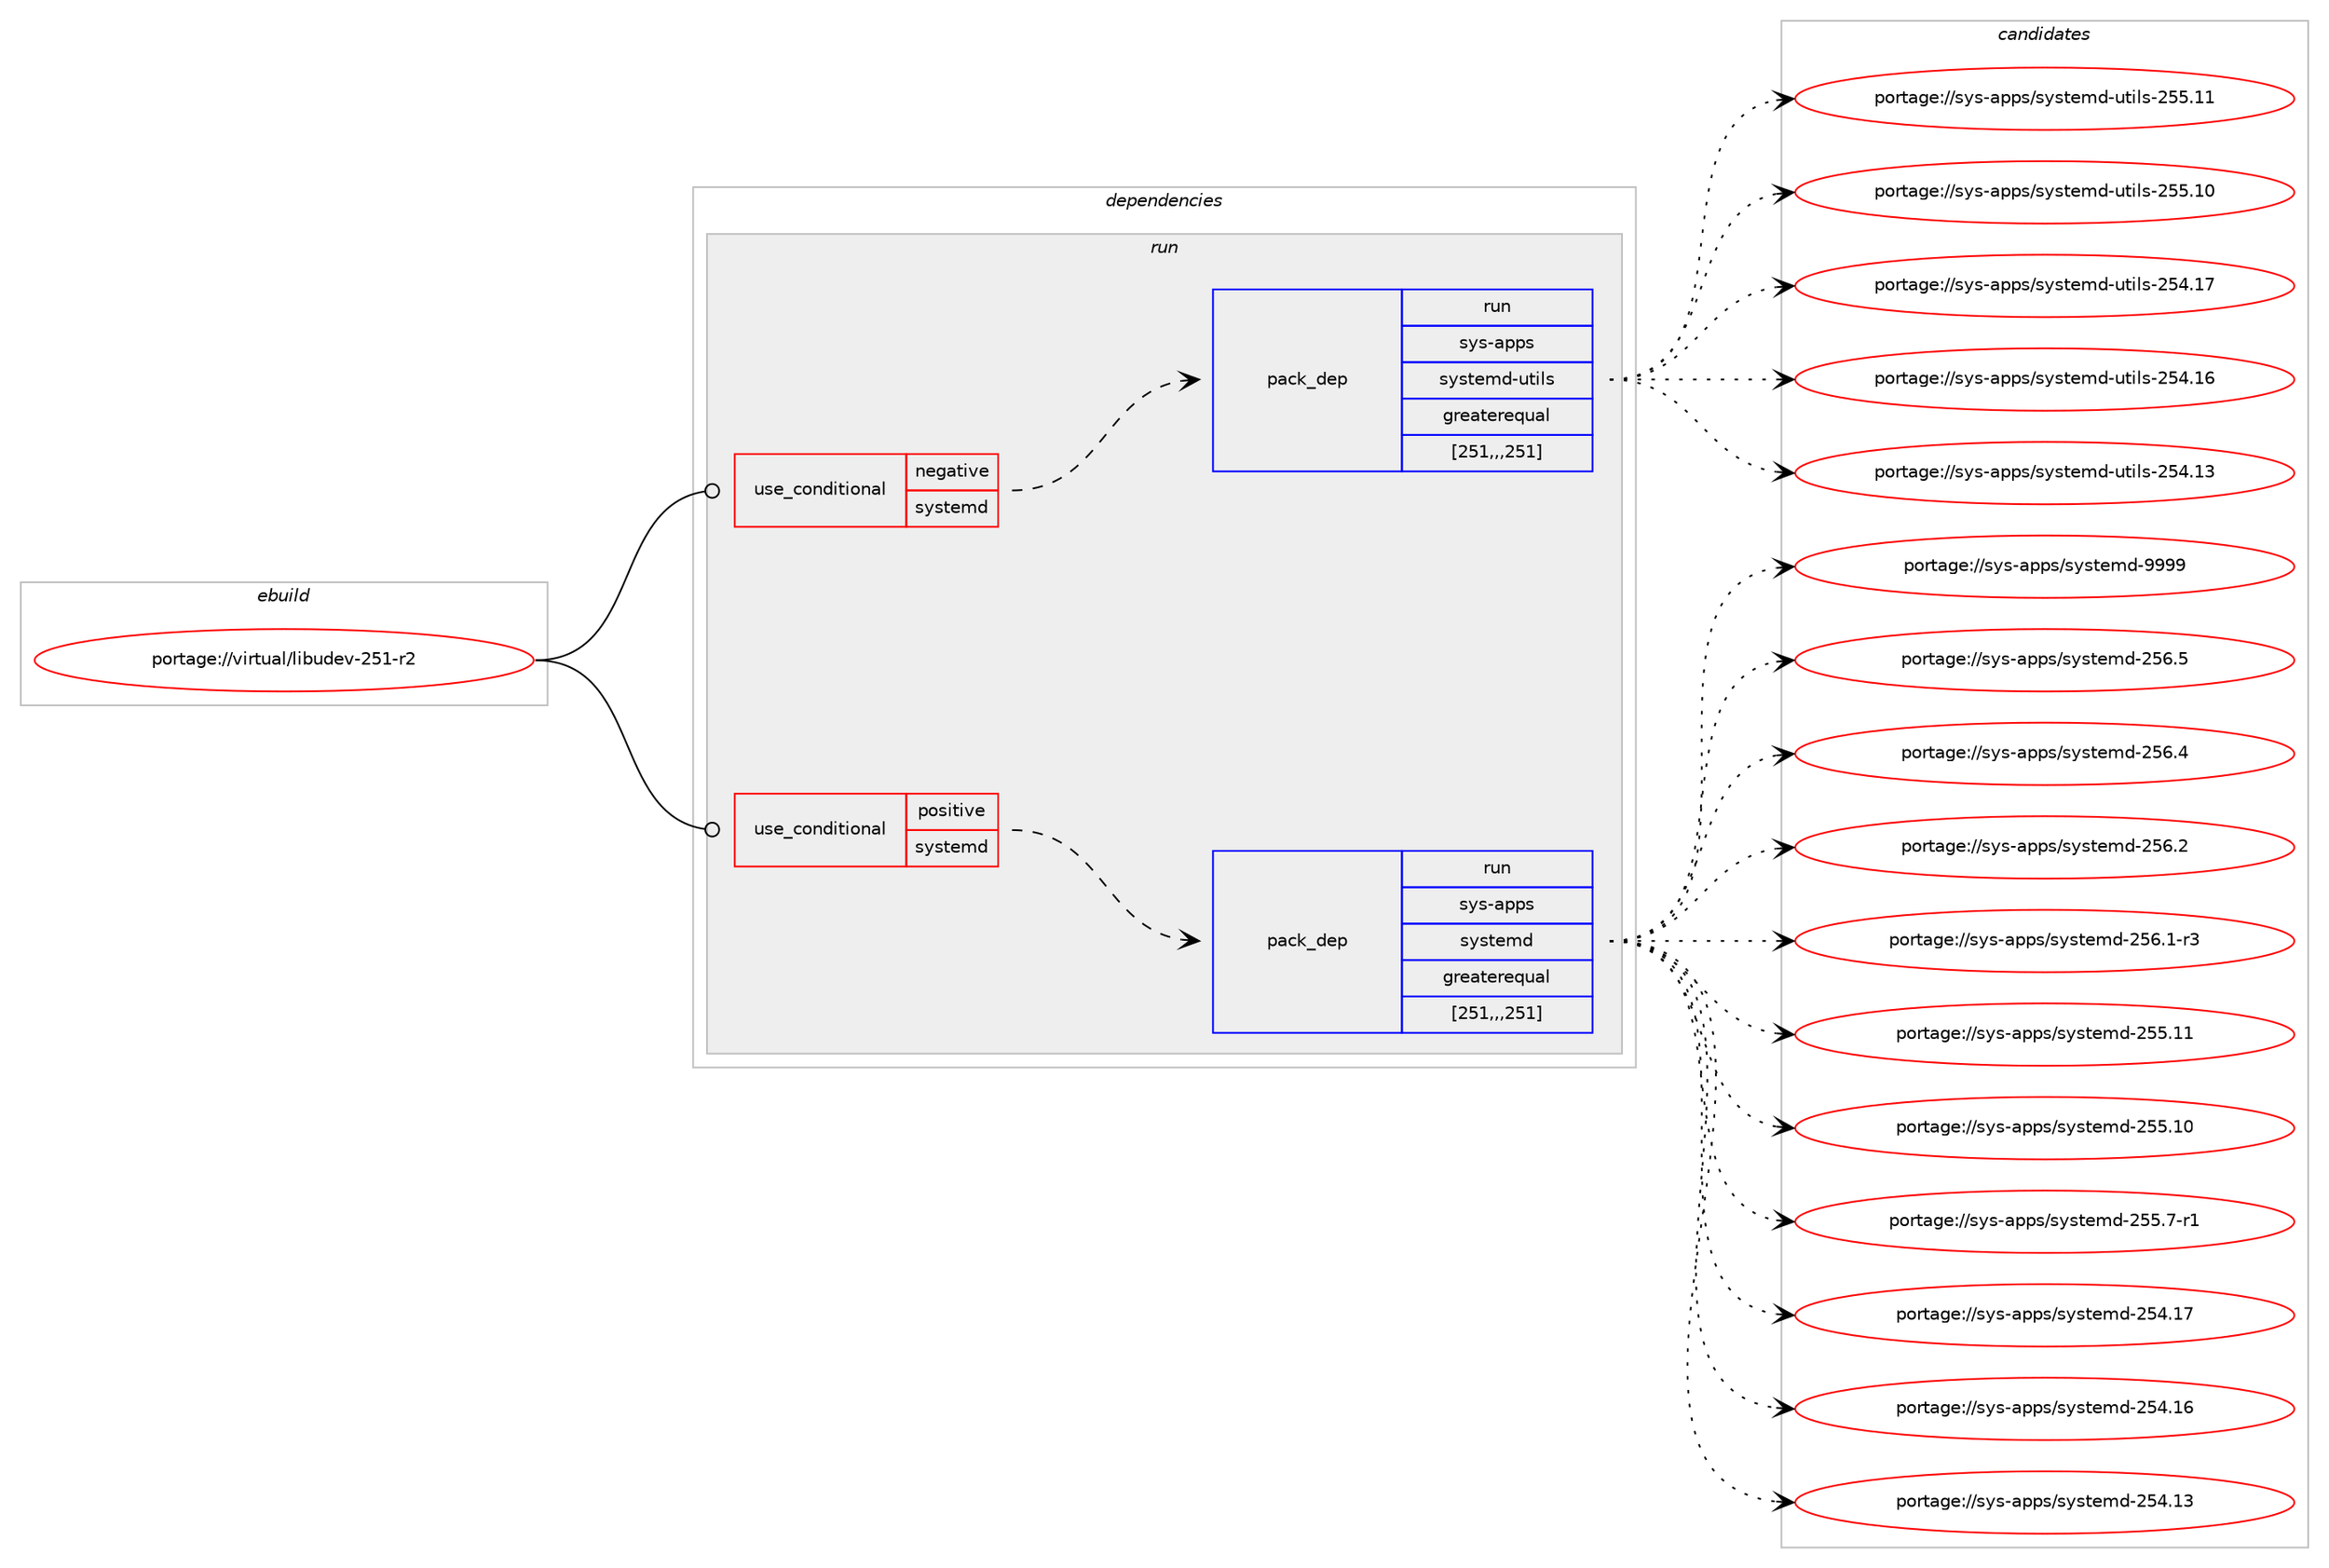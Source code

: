 digraph prolog {

# *************
# Graph options
# *************

newrank=true;
concentrate=true;
compound=true;
graph [rankdir=LR,fontname=Helvetica,fontsize=10,ranksep=1.5];#, ranksep=2.5, nodesep=0.2];
edge  [arrowhead=vee];
node  [fontname=Helvetica,fontsize=10];

# **********
# The ebuild
# **********

subgraph cluster_leftcol {
color=gray;
label=<<i>ebuild</i>>;
id [label="portage://virtual/libudev-251-r2", color=red, width=4, href="../virtual/libudev-251-r2.svg"];
}

# ****************
# The dependencies
# ****************

subgraph cluster_midcol {
color=gray;
label=<<i>dependencies</i>>;
subgraph cluster_compile {
fillcolor="#eeeeee";
style=filled;
label=<<i>compile</i>>;
}
subgraph cluster_compileandrun {
fillcolor="#eeeeee";
style=filled;
label=<<i>compile and run</i>>;
}
subgraph cluster_run {
fillcolor="#eeeeee";
style=filled;
label=<<i>run</i>>;
subgraph cond11468 {
dependency31295 [label=<<TABLE BORDER="0" CELLBORDER="1" CELLSPACING="0" CELLPADDING="4"><TR><TD ROWSPAN="3" CELLPADDING="10">use_conditional</TD></TR><TR><TD>negative</TD></TR><TR><TD>systemd</TD></TR></TABLE>>, shape=none, color=red];
subgraph pack19701 {
dependency31296 [label=<<TABLE BORDER="0" CELLBORDER="1" CELLSPACING="0" CELLPADDING="4" WIDTH="220"><TR><TD ROWSPAN="6" CELLPADDING="30">pack_dep</TD></TR><TR><TD WIDTH="110">run</TD></TR><TR><TD>sys-apps</TD></TR><TR><TD>systemd-utils</TD></TR><TR><TD>greaterequal</TD></TR><TR><TD>[251,,,251]</TD></TR></TABLE>>, shape=none, color=blue];
}
dependency31295:e -> dependency31296:w [weight=20,style="dashed",arrowhead="vee"];
}
id:e -> dependency31295:w [weight=20,style="solid",arrowhead="odot"];
subgraph cond11469 {
dependency31297 [label=<<TABLE BORDER="0" CELLBORDER="1" CELLSPACING="0" CELLPADDING="4"><TR><TD ROWSPAN="3" CELLPADDING="10">use_conditional</TD></TR><TR><TD>positive</TD></TR><TR><TD>systemd</TD></TR></TABLE>>, shape=none, color=red];
subgraph pack19702 {
dependency31298 [label=<<TABLE BORDER="0" CELLBORDER="1" CELLSPACING="0" CELLPADDING="4" WIDTH="220"><TR><TD ROWSPAN="6" CELLPADDING="30">pack_dep</TD></TR><TR><TD WIDTH="110">run</TD></TR><TR><TD>sys-apps</TD></TR><TR><TD>systemd</TD></TR><TR><TD>greaterequal</TD></TR><TR><TD>[251,,,251]</TD></TR></TABLE>>, shape=none, color=blue];
}
dependency31297:e -> dependency31298:w [weight=20,style="dashed",arrowhead="vee"];
}
id:e -> dependency31297:w [weight=20,style="solid",arrowhead="odot"];
}
}

# **************
# The candidates
# **************

subgraph cluster_choices {
rank=same;
color=gray;
label=<<i>candidates</i>>;

subgraph choice19701 {
color=black;
nodesep=1;
choice1151211154597112112115471151211151161011091004511711610510811545505353464949 [label="portage://sys-apps/systemd-utils-255.11", color=red, width=4,href="../sys-apps/systemd-utils-255.11.svg"];
choice1151211154597112112115471151211151161011091004511711610510811545505353464948 [label="portage://sys-apps/systemd-utils-255.10", color=red, width=4,href="../sys-apps/systemd-utils-255.10.svg"];
choice1151211154597112112115471151211151161011091004511711610510811545505352464955 [label="portage://sys-apps/systemd-utils-254.17", color=red, width=4,href="../sys-apps/systemd-utils-254.17.svg"];
choice1151211154597112112115471151211151161011091004511711610510811545505352464954 [label="portage://sys-apps/systemd-utils-254.16", color=red, width=4,href="../sys-apps/systemd-utils-254.16.svg"];
choice1151211154597112112115471151211151161011091004511711610510811545505352464951 [label="portage://sys-apps/systemd-utils-254.13", color=red, width=4,href="../sys-apps/systemd-utils-254.13.svg"];
dependency31296:e -> choice1151211154597112112115471151211151161011091004511711610510811545505353464949:w [style=dotted,weight="100"];
dependency31296:e -> choice1151211154597112112115471151211151161011091004511711610510811545505353464948:w [style=dotted,weight="100"];
dependency31296:e -> choice1151211154597112112115471151211151161011091004511711610510811545505352464955:w [style=dotted,weight="100"];
dependency31296:e -> choice1151211154597112112115471151211151161011091004511711610510811545505352464954:w [style=dotted,weight="100"];
dependency31296:e -> choice1151211154597112112115471151211151161011091004511711610510811545505352464951:w [style=dotted,weight="100"];
}
subgraph choice19702 {
color=black;
nodesep=1;
choice1151211154597112112115471151211151161011091004557575757 [label="portage://sys-apps/systemd-9999", color=red, width=4,href="../sys-apps/systemd-9999.svg"];
choice115121115459711211211547115121115116101109100455053544653 [label="portage://sys-apps/systemd-256.5", color=red, width=4,href="../sys-apps/systemd-256.5.svg"];
choice115121115459711211211547115121115116101109100455053544652 [label="portage://sys-apps/systemd-256.4", color=red, width=4,href="../sys-apps/systemd-256.4.svg"];
choice115121115459711211211547115121115116101109100455053544650 [label="portage://sys-apps/systemd-256.2", color=red, width=4,href="../sys-apps/systemd-256.2.svg"];
choice1151211154597112112115471151211151161011091004550535446494511451 [label="portage://sys-apps/systemd-256.1-r3", color=red, width=4,href="../sys-apps/systemd-256.1-r3.svg"];
choice11512111545971121121154711512111511610110910045505353464949 [label="portage://sys-apps/systemd-255.11", color=red, width=4,href="../sys-apps/systemd-255.11.svg"];
choice11512111545971121121154711512111511610110910045505353464948 [label="portage://sys-apps/systemd-255.10", color=red, width=4,href="../sys-apps/systemd-255.10.svg"];
choice1151211154597112112115471151211151161011091004550535346554511449 [label="portage://sys-apps/systemd-255.7-r1", color=red, width=4,href="../sys-apps/systemd-255.7-r1.svg"];
choice11512111545971121121154711512111511610110910045505352464955 [label="portage://sys-apps/systemd-254.17", color=red, width=4,href="../sys-apps/systemd-254.17.svg"];
choice11512111545971121121154711512111511610110910045505352464954 [label="portage://sys-apps/systemd-254.16", color=red, width=4,href="../sys-apps/systemd-254.16.svg"];
choice11512111545971121121154711512111511610110910045505352464951 [label="portage://sys-apps/systemd-254.13", color=red, width=4,href="../sys-apps/systemd-254.13.svg"];
dependency31298:e -> choice1151211154597112112115471151211151161011091004557575757:w [style=dotted,weight="100"];
dependency31298:e -> choice115121115459711211211547115121115116101109100455053544653:w [style=dotted,weight="100"];
dependency31298:e -> choice115121115459711211211547115121115116101109100455053544652:w [style=dotted,weight="100"];
dependency31298:e -> choice115121115459711211211547115121115116101109100455053544650:w [style=dotted,weight="100"];
dependency31298:e -> choice1151211154597112112115471151211151161011091004550535446494511451:w [style=dotted,weight="100"];
dependency31298:e -> choice11512111545971121121154711512111511610110910045505353464949:w [style=dotted,weight="100"];
dependency31298:e -> choice11512111545971121121154711512111511610110910045505353464948:w [style=dotted,weight="100"];
dependency31298:e -> choice1151211154597112112115471151211151161011091004550535346554511449:w [style=dotted,weight="100"];
dependency31298:e -> choice11512111545971121121154711512111511610110910045505352464955:w [style=dotted,weight="100"];
dependency31298:e -> choice11512111545971121121154711512111511610110910045505352464954:w [style=dotted,weight="100"];
dependency31298:e -> choice11512111545971121121154711512111511610110910045505352464951:w [style=dotted,weight="100"];
}
}

}
